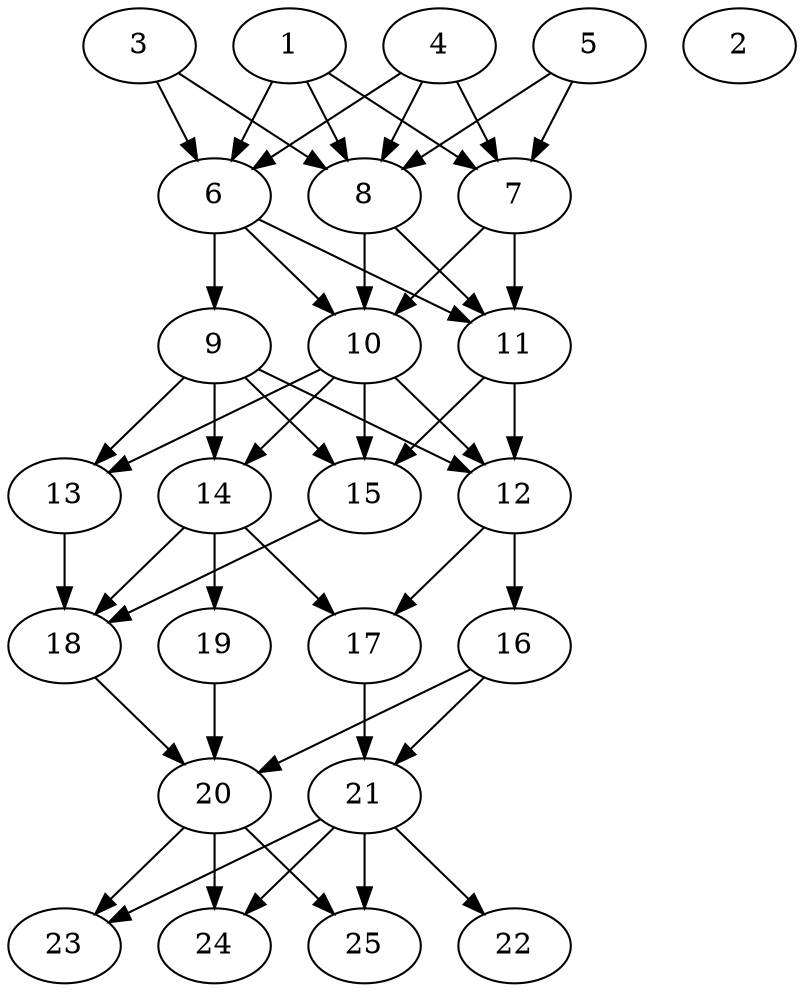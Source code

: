 // DAG automatically generated by daggen at Thu Oct  3 14:00:40 2019
// ./daggen --dot -n 25 --ccr 0.3 --fat 0.5 --regular 0.5 --density 0.9 --mindata 5242880 --maxdata 52428800 
digraph G {
  1 [size="130437120", alpha="0.11", expect_size="39131136"] 
  1 -> 6 [size ="39131136"]
  1 -> 7 [size ="39131136"]
  1 -> 8 [size ="39131136"]
  2 [size="40062293", alpha="0.11", expect_size="12018688"] 
  3 [size="34143573", alpha="0.01", expect_size="10243072"] 
  3 -> 6 [size ="10243072"]
  3 -> 8 [size ="10243072"]
  4 [size="154729813", alpha="0.19", expect_size="46418944"] 
  4 -> 6 [size ="46418944"]
  4 -> 7 [size ="46418944"]
  4 -> 8 [size ="46418944"]
  5 [size="55480320", alpha="0.12", expect_size="16644096"] 
  5 -> 7 [size ="16644096"]
  5 -> 8 [size ="16644096"]
  6 [size="133225813", alpha="0.08", expect_size="39967744"] 
  6 -> 9 [size ="39967744"]
  6 -> 10 [size ="39967744"]
  6 -> 11 [size ="39967744"]
  7 [size="60873387", alpha="0.08", expect_size="18262016"] 
  7 -> 10 [size ="18262016"]
  7 -> 11 [size ="18262016"]
  8 [size="36986880", alpha="0.07", expect_size="11096064"] 
  8 -> 10 [size ="11096064"]
  8 -> 11 [size ="11096064"]
  9 [size="29538987", alpha="0.15", expect_size="8861696"] 
  9 -> 12 [size ="8861696"]
  9 -> 13 [size ="8861696"]
  9 -> 14 [size ="8861696"]
  9 -> 15 [size ="8861696"]
  10 [size="136366080", alpha="0.15", expect_size="40909824"] 
  10 -> 12 [size ="40909824"]
  10 -> 13 [size ="40909824"]
  10 -> 14 [size ="40909824"]
  10 -> 15 [size ="40909824"]
  11 [size="118551893", alpha="0.16", expect_size="35565568"] 
  11 -> 12 [size ="35565568"]
  11 -> 15 [size ="35565568"]
  12 [size="44281173", alpha="0.16", expect_size="13284352"] 
  12 -> 16 [size ="13284352"]
  12 -> 17 [size ="13284352"]
  13 [size="132270080", alpha="0.12", expect_size="39681024"] 
  13 -> 18 [size ="39681024"]
  14 [size="141759147", alpha="0.14", expect_size="42527744"] 
  14 -> 17 [size ="42527744"]
  14 -> 18 [size ="42527744"]
  14 -> 19 [size ="42527744"]
  15 [size="133976747", alpha="0.07", expect_size="40193024"] 
  15 -> 18 [size ="40193024"]
  16 [size="71987200", alpha="0.05", expect_size="21596160"] 
  16 -> 20 [size ="21596160"]
  16 -> 21 [size ="21596160"]
  17 [size="136639147", alpha="0.19", expect_size="40991744"] 
  17 -> 21 [size ="40991744"]
  18 [size="38843733", alpha="0.01", expect_size="11653120"] 
  18 -> 20 [size ="11653120"]
  19 [size="91890347", alpha="0.11", expect_size="27567104"] 
  19 -> 20 [size ="27567104"]
  20 [size="50551467", alpha="0.14", expect_size="15165440"] 
  20 -> 23 [size ="15165440"]
  20 -> 24 [size ="15165440"]
  20 -> 25 [size ="15165440"]
  21 [size="169649493", alpha="0.11", expect_size="50894848"] 
  21 -> 22 [size ="50894848"]
  21 -> 23 [size ="50894848"]
  21 -> 24 [size ="50894848"]
  21 -> 25 [size ="50894848"]
  22 [size="134864213", alpha="0.11", expect_size="40459264"] 
  23 [size="102280533", alpha="0.13", expect_size="30684160"] 
  24 [size="39062187", alpha="0.12", expect_size="11718656"] 
  25 [size="146039467", alpha="0.17", expect_size="43811840"] 
}
